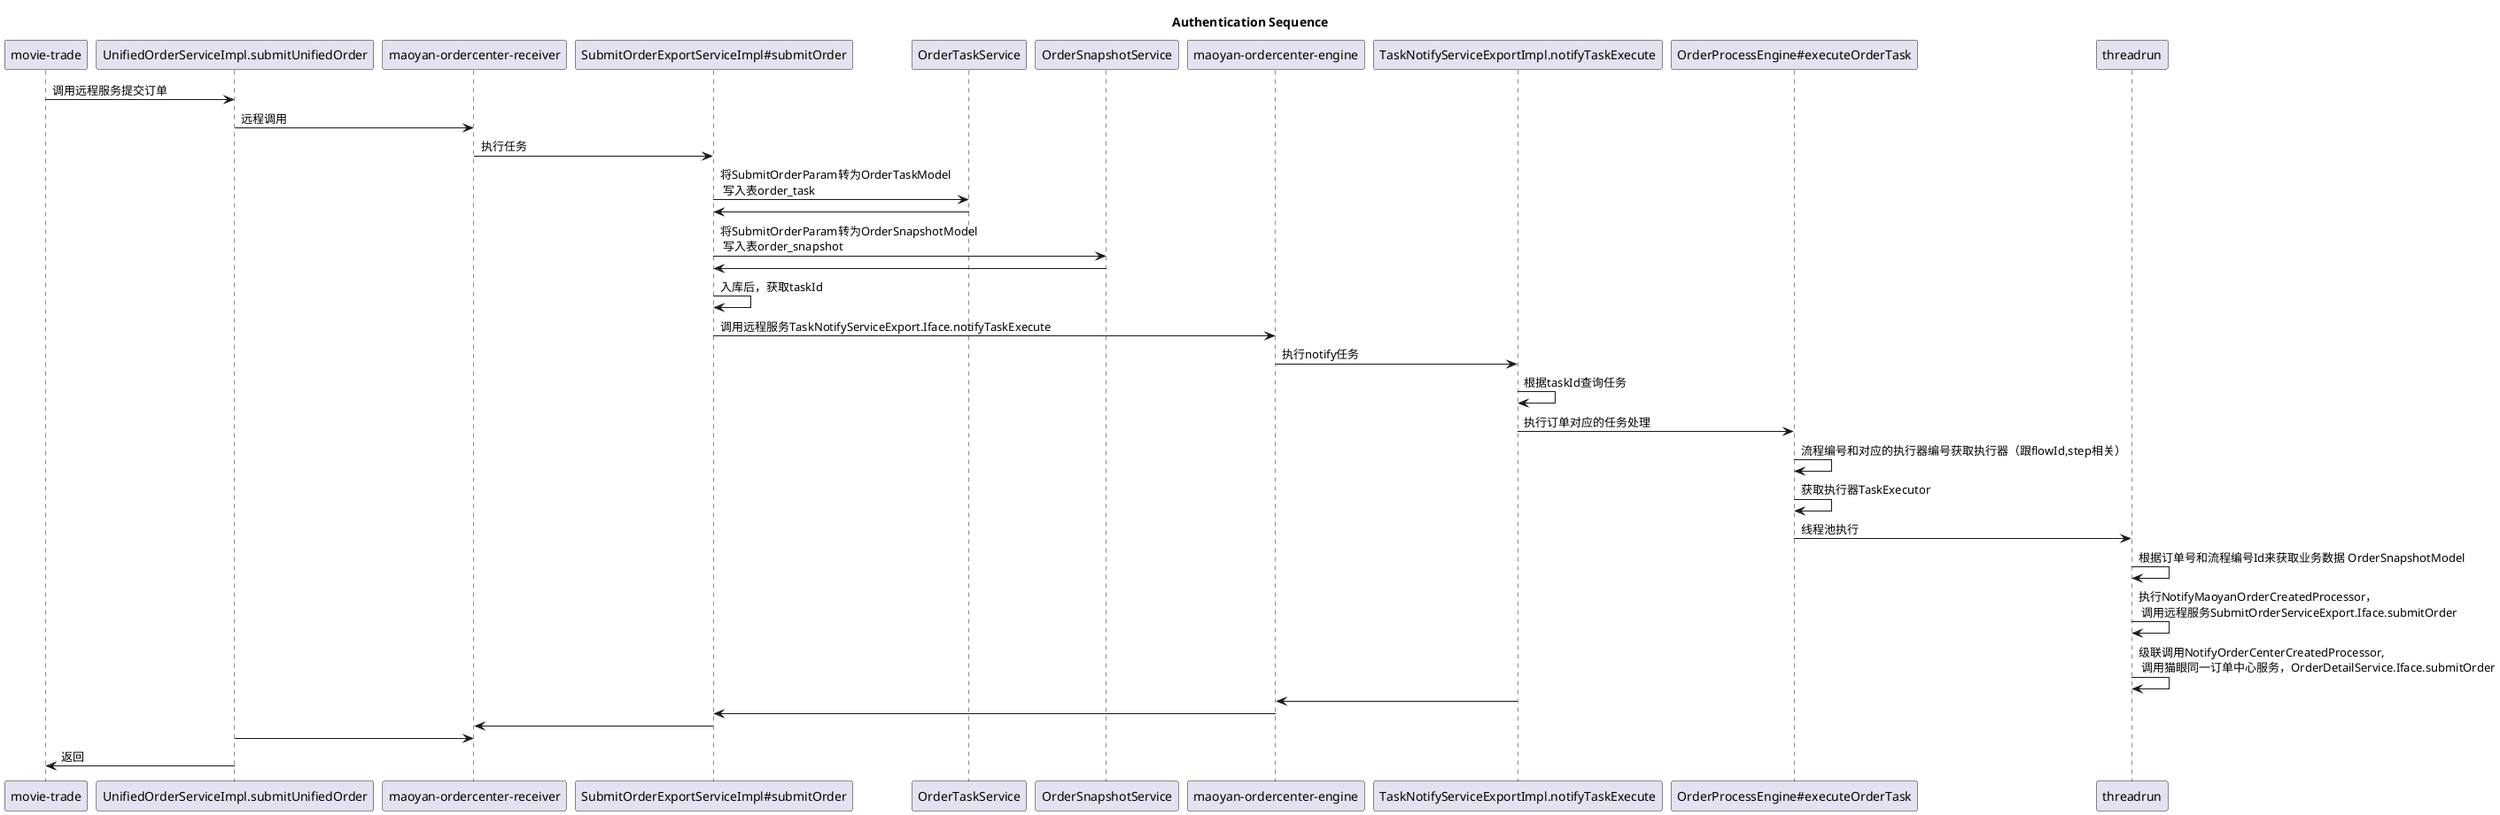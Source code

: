 


@startuml
title Authentication Sequence

"movie-trade" -> "UnifiedOrderServiceImpl.submitUnifiedOrder": 调用远程服务提交订单
    "UnifiedOrderServiceImpl.submitUnifiedOrder" -> "maoyan-ordercenter-receiver": 远程调用

        "maoyan-ordercenter-receiver" -> "SubmitOrderExportServiceImpl#submitOrder": 执行任务
            "SubmitOrderExportServiceImpl#submitOrder" -> OrderTaskService: 将SubmitOrderParam转为OrderTaskModel \n 写入表order_task
            "SubmitOrderExportServiceImpl#submitOrder" <- OrderTaskService
            "SubmitOrderExportServiceImpl#submitOrder" -> OrderSnapshotService: 将SubmitOrderParam转为OrderSnapshotModel \n 写入表order_snapshot
            "SubmitOrderExportServiceImpl#submitOrder" <- OrderSnapshotService

            "SubmitOrderExportServiceImpl#submitOrder" ->  "SubmitOrderExportServiceImpl#submitOrder": 入库后，获取taskId

            "SubmitOrderExportServiceImpl#submitOrder" -> "maoyan-ordercenter-engine": 调用远程服务TaskNotifyServiceExport.Iface.notifyTaskExecute
                "maoyan-ordercenter-engine" -> "TaskNotifyServiceExportImpl.notifyTaskExecute": 执行notify任务
                    "TaskNotifyServiceExportImpl.notifyTaskExecute" -> "TaskNotifyServiceExportImpl.notifyTaskExecute": 根据taskId查询任务
                    "TaskNotifyServiceExportImpl.notifyTaskExecute" -> "OrderProcessEngine#executeOrderTask":执行订单对应的任务处理
                        "OrderProcessEngine#executeOrderTask" -> "OrderProcessEngine#executeOrderTask": 流程编号和对应的执行器编号获取执行器（跟flowId,step相关）
                        "OrderProcessEngine#executeOrderTask" -> "OrderProcessEngine#executeOrderTask": 获取执行器TaskExecutor
                        "OrderProcessEngine#executeOrderTask" -> threadrun: 线程池执行
                            threadrun -> threadrun: 根据订单号和流程编号Id来获取业务数据 OrderSnapshotModel
                            threadrun -> threadrun: 执行NotifyMaoyanOrderCreatedProcessor，\n 调用远程服务SubmitOrderServiceExport.Iface.submitOrder
                            threadrun -> threadrun: 级联调用NotifyOrderCenterCreatedProcessor, \n 调用猫眼同一订单中心服务，OrderDetailService.Iface.submitOrder

                "maoyan-ordercenter-engine" <- "TaskNotifyServiceExportImpl.notifyTaskExecute"
            "SubmitOrderExportServiceImpl#submitOrder" <- "maoyan-ordercenter-engine":

        "maoyan-ordercenter-receiver" <- "SubmitOrderExportServiceImpl#submitOrder":
    "UnifiedOrderServiceImpl.submitUnifiedOrder" -> "maoyan-ordercenter-receiver"
"movie-trade" <- "UnifiedOrderServiceImpl.submitUnifiedOrder" : 返回
@enduml